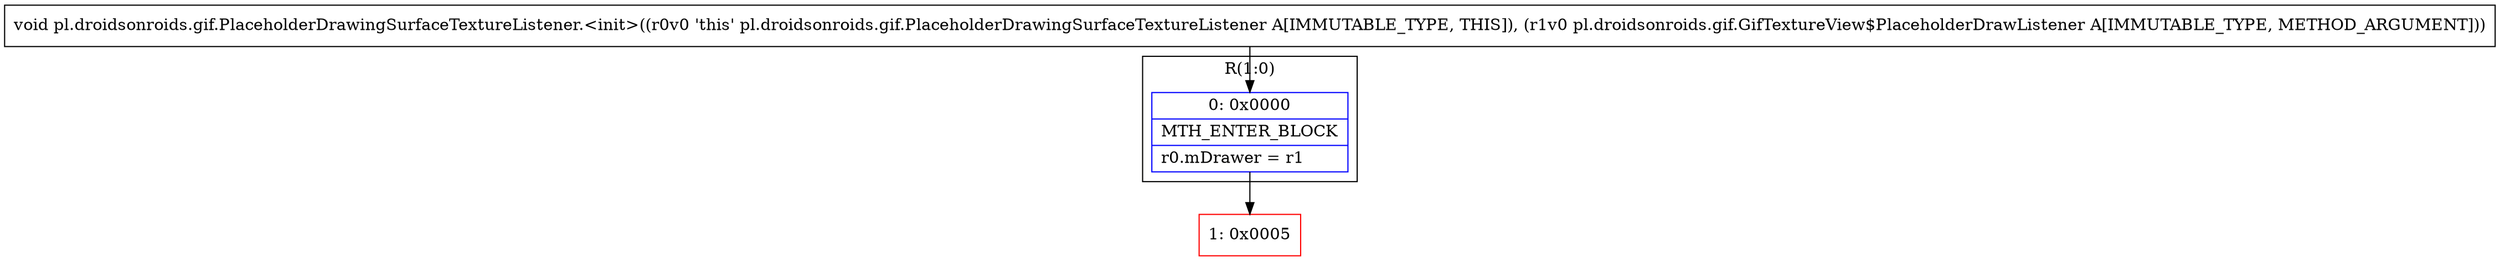digraph "CFG forpl.droidsonroids.gif.PlaceholderDrawingSurfaceTextureListener.\<init\>(Lpl\/droidsonroids\/gif\/GifTextureView$PlaceholderDrawListener;)V" {
subgraph cluster_Region_1058912415 {
label = "R(1:0)";
node [shape=record,color=blue];
Node_0 [shape=record,label="{0\:\ 0x0000|MTH_ENTER_BLOCK\l|r0.mDrawer = r1\l}"];
}
Node_1 [shape=record,color=red,label="{1\:\ 0x0005}"];
MethodNode[shape=record,label="{void pl.droidsonroids.gif.PlaceholderDrawingSurfaceTextureListener.\<init\>((r0v0 'this' pl.droidsonroids.gif.PlaceholderDrawingSurfaceTextureListener A[IMMUTABLE_TYPE, THIS]), (r1v0 pl.droidsonroids.gif.GifTextureView$PlaceholderDrawListener A[IMMUTABLE_TYPE, METHOD_ARGUMENT])) }"];
MethodNode -> Node_0;
Node_0 -> Node_1;
}

